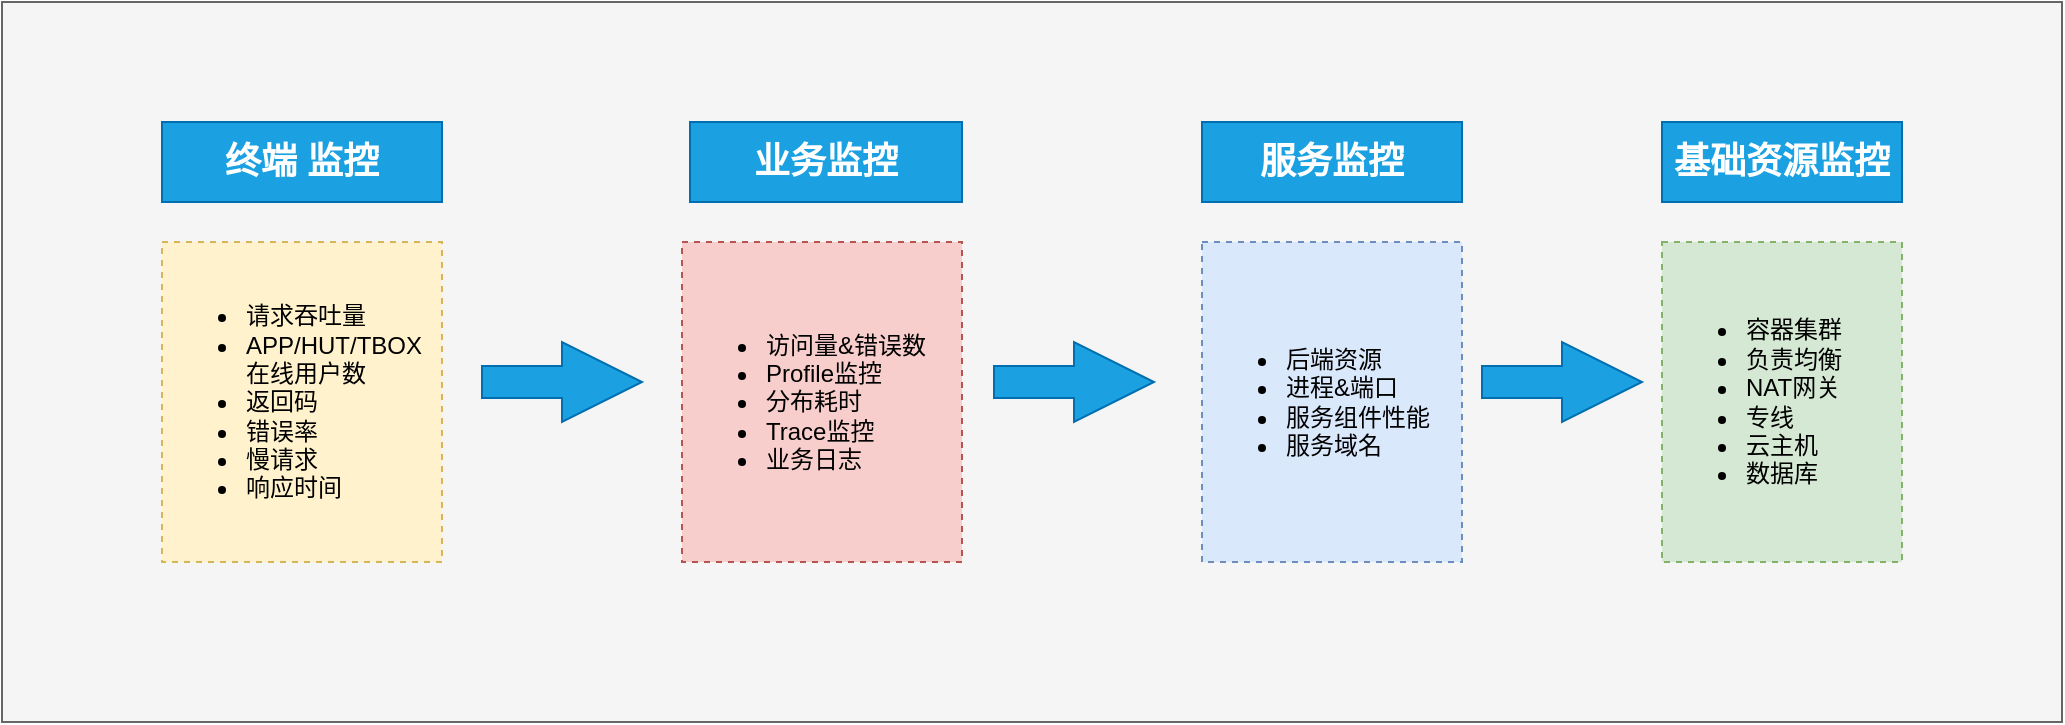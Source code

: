 <mxfile version="15.7.3" type="github">
  <diagram id="6IFGac0F7_Hr3fZrkGQc" name="第 1 页">
    <mxGraphModel dx="2249" dy="706" grid="1" gridSize="10" guides="1" tooltips="1" connect="1" arrows="1" fold="1" page="1" pageScale="1" pageWidth="827" pageHeight="1169" math="0" shadow="0">
      <root>
        <mxCell id="0" />
        <mxCell id="1" parent="0" />
        <mxCell id="HR1HwPMurGOR2IZVcr8k-12" value="" style="rounded=0;whiteSpace=wrap;html=1;fillColor=#f5f5f5;strokeColor=#666666;fontColor=#333333;" parent="1" vertex="1">
          <mxGeometry x="-10" y="30" width="1030" height="360" as="geometry" />
        </mxCell>
        <mxCell id="HR1HwPMurGOR2IZVcr8k-1" value="&lt;font style=&quot;font-size: 18px&quot;&gt;&lt;b&gt;终端 监控&lt;/b&gt;&lt;/font&gt;" style="rounded=0;whiteSpace=wrap;html=1;fillColor=#1ba1e2;strokeColor=#006EAF;fontColor=#ffffff;" parent="1" vertex="1">
          <mxGeometry x="70" y="90" width="140" height="40" as="geometry" />
        </mxCell>
        <mxCell id="HR1HwPMurGOR2IZVcr8k-3" value="&lt;font style=&quot;font-size: 18px&quot;&gt;&lt;b&gt;业务监控&lt;/b&gt;&lt;/font&gt;" style="rounded=0;whiteSpace=wrap;html=1;fillColor=#1ba1e2;strokeColor=#006EAF;fontColor=#ffffff;" parent="1" vertex="1">
          <mxGeometry x="334" y="90" width="136" height="40" as="geometry" />
        </mxCell>
        <mxCell id="HR1HwPMurGOR2IZVcr8k-4" value="&lt;font style=&quot;font-size: 18px&quot;&gt;&lt;b&gt;服务监控&lt;/b&gt;&lt;/font&gt;" style="rounded=0;whiteSpace=wrap;html=1;fillColor=#1ba1e2;strokeColor=#006EAF;fontColor=#ffffff;" parent="1" vertex="1">
          <mxGeometry x="590" y="90" width="130" height="40" as="geometry" />
        </mxCell>
        <mxCell id="HR1HwPMurGOR2IZVcr8k-5" value="&lt;font style=&quot;font-size: 18px&quot;&gt;&lt;b&gt;基础资源监控&lt;/b&gt;&lt;/font&gt;" style="rounded=0;whiteSpace=wrap;html=1;fillColor=#1ba1e2;strokeColor=#006EAF;fontColor=#ffffff;" parent="1" vertex="1">
          <mxGeometry x="820" y="90" width="120" height="40" as="geometry" />
        </mxCell>
        <mxCell id="HR1HwPMurGOR2IZVcr8k-6" value="&lt;ul&gt;&lt;li&gt;请求吞吐量&lt;/li&gt;&lt;li&gt;APP/HUT/TBOX在线用户数&lt;/li&gt;&lt;li&gt;返回码&lt;/li&gt;&lt;li&gt;错误率&lt;/li&gt;&lt;li&gt;慢请求&lt;/li&gt;&lt;li&gt;响应时间&lt;/li&gt;&lt;/ul&gt;" style="rounded=0;whiteSpace=wrap;html=1;align=left;dashed=1;fillColor=#fff2cc;strokeColor=#d6b656;" parent="1" vertex="1">
          <mxGeometry x="70" y="150" width="140" height="160" as="geometry" />
        </mxCell>
        <mxCell id="HR1HwPMurGOR2IZVcr8k-8" value="&lt;ul&gt;&lt;li&gt;访问量&amp;amp;错误数&lt;/li&gt;&lt;li&gt;Profile监控&lt;/li&gt;&lt;li&gt;分布耗时&lt;/li&gt;&lt;li&gt;Trace监控&lt;/li&gt;&lt;li&gt;业务日志&lt;/li&gt;&lt;/ul&gt;" style="rounded=0;whiteSpace=wrap;html=1;align=left;dashed=1;fillColor=#f8cecc;strokeColor=#b85450;" parent="1" vertex="1">
          <mxGeometry x="330" y="150" width="140" height="160" as="geometry" />
        </mxCell>
        <mxCell id="HR1HwPMurGOR2IZVcr8k-9" value="&lt;ul&gt;&lt;li&gt;后端资源&lt;/li&gt;&lt;li&gt;进程&amp;amp;端口&lt;/li&gt;&lt;li&gt;服务组件性能&lt;/li&gt;&lt;li&gt;服务域名&lt;/li&gt;&lt;/ul&gt;" style="rounded=0;whiteSpace=wrap;html=1;align=left;dashed=1;fillColor=#dae8fc;strokeColor=#6c8ebf;" parent="1" vertex="1">
          <mxGeometry x="590" y="150" width="130" height="160" as="geometry" />
        </mxCell>
        <mxCell id="HR1HwPMurGOR2IZVcr8k-10" value="&lt;ul&gt;&lt;li&gt;容器集群&lt;/li&gt;&lt;li&gt;负责均衡&lt;/li&gt;&lt;li&gt;NAT网关&lt;/li&gt;&lt;li&gt;专线&lt;/li&gt;&lt;li&gt;云主机&lt;/li&gt;&lt;li&gt;数据库&lt;/li&gt;&lt;/ul&gt;" style="rounded=0;whiteSpace=wrap;html=1;align=left;dashed=1;fillColor=#d5e8d4;strokeColor=#82b366;" parent="1" vertex="1">
          <mxGeometry x="820" y="150" width="120" height="160" as="geometry" />
        </mxCell>
        <mxCell id="fmsZhEzqkaG2yu7lUwa1-1" value="" style="html=1;shadow=0;dashed=0;align=center;verticalAlign=middle;shape=mxgraph.arrows2.arrow;dy=0.6;dx=40;notch=0;fillColor=#1ba1e2;strokeColor=#006EAF;fontColor=#ffffff;" parent="1" vertex="1">
          <mxGeometry x="230" y="200" width="80" height="40" as="geometry" />
        </mxCell>
        <mxCell id="fmsZhEzqkaG2yu7lUwa1-2" value="" style="html=1;shadow=0;dashed=0;align=center;verticalAlign=middle;shape=mxgraph.arrows2.arrow;dy=0.6;dx=40;notch=0;fillColor=#1ba1e2;strokeColor=#006EAF;fontColor=#ffffff;" parent="1" vertex="1">
          <mxGeometry x="486" y="200" width="80" height="40" as="geometry" />
        </mxCell>
        <mxCell id="fmsZhEzqkaG2yu7lUwa1-3" value="" style="html=1;shadow=0;dashed=0;align=center;verticalAlign=middle;shape=mxgraph.arrows2.arrow;dy=0.6;dx=40;notch=0;fillColor=#1ba1e2;strokeColor=#006EAF;fontColor=#ffffff;" parent="1" vertex="1">
          <mxGeometry x="730" y="200" width="80" height="40" as="geometry" />
        </mxCell>
      </root>
    </mxGraphModel>
  </diagram>
</mxfile>
